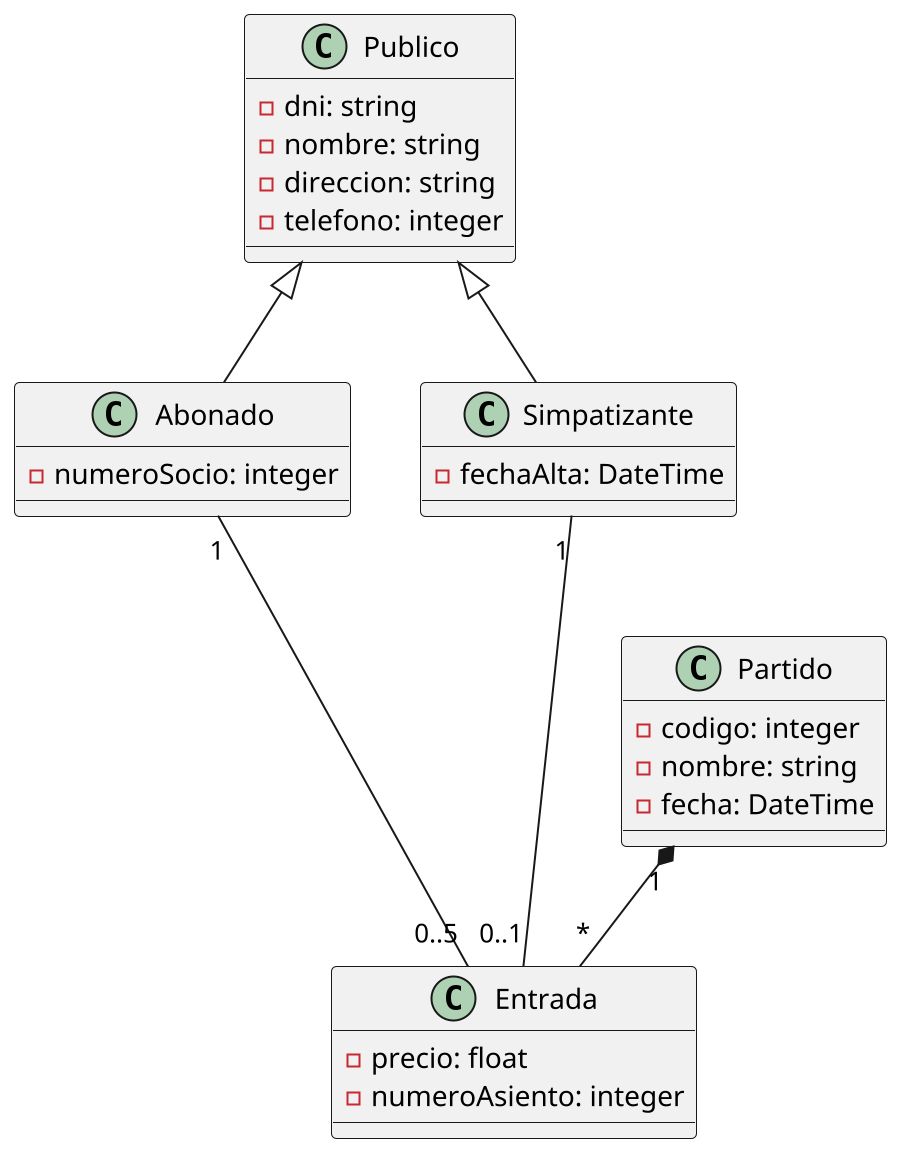 @startuml
scale 2
class Publico {
    -dni: string
    -nombre: string
    -direccion: string
    -telefono: integer    
}

class Abonado {
    -numeroSocio: integer 
}

class Simpatizante {
    -fechaAlta: DateTime 
}

class Partido {
    -codigo: integer
    -nombre: string
    -fecha: DateTime
}

class Entrada {
    -precio: float
    -numeroAsiento: integer
}

Publico <|-- Abonado
Publico <|-- Simpatizante
Partido "1" *-- "*" Entrada
Abonado "1" --- "0..5" Entrada
Simpatizante "1" --- "0..1" Entrada
@enduml
